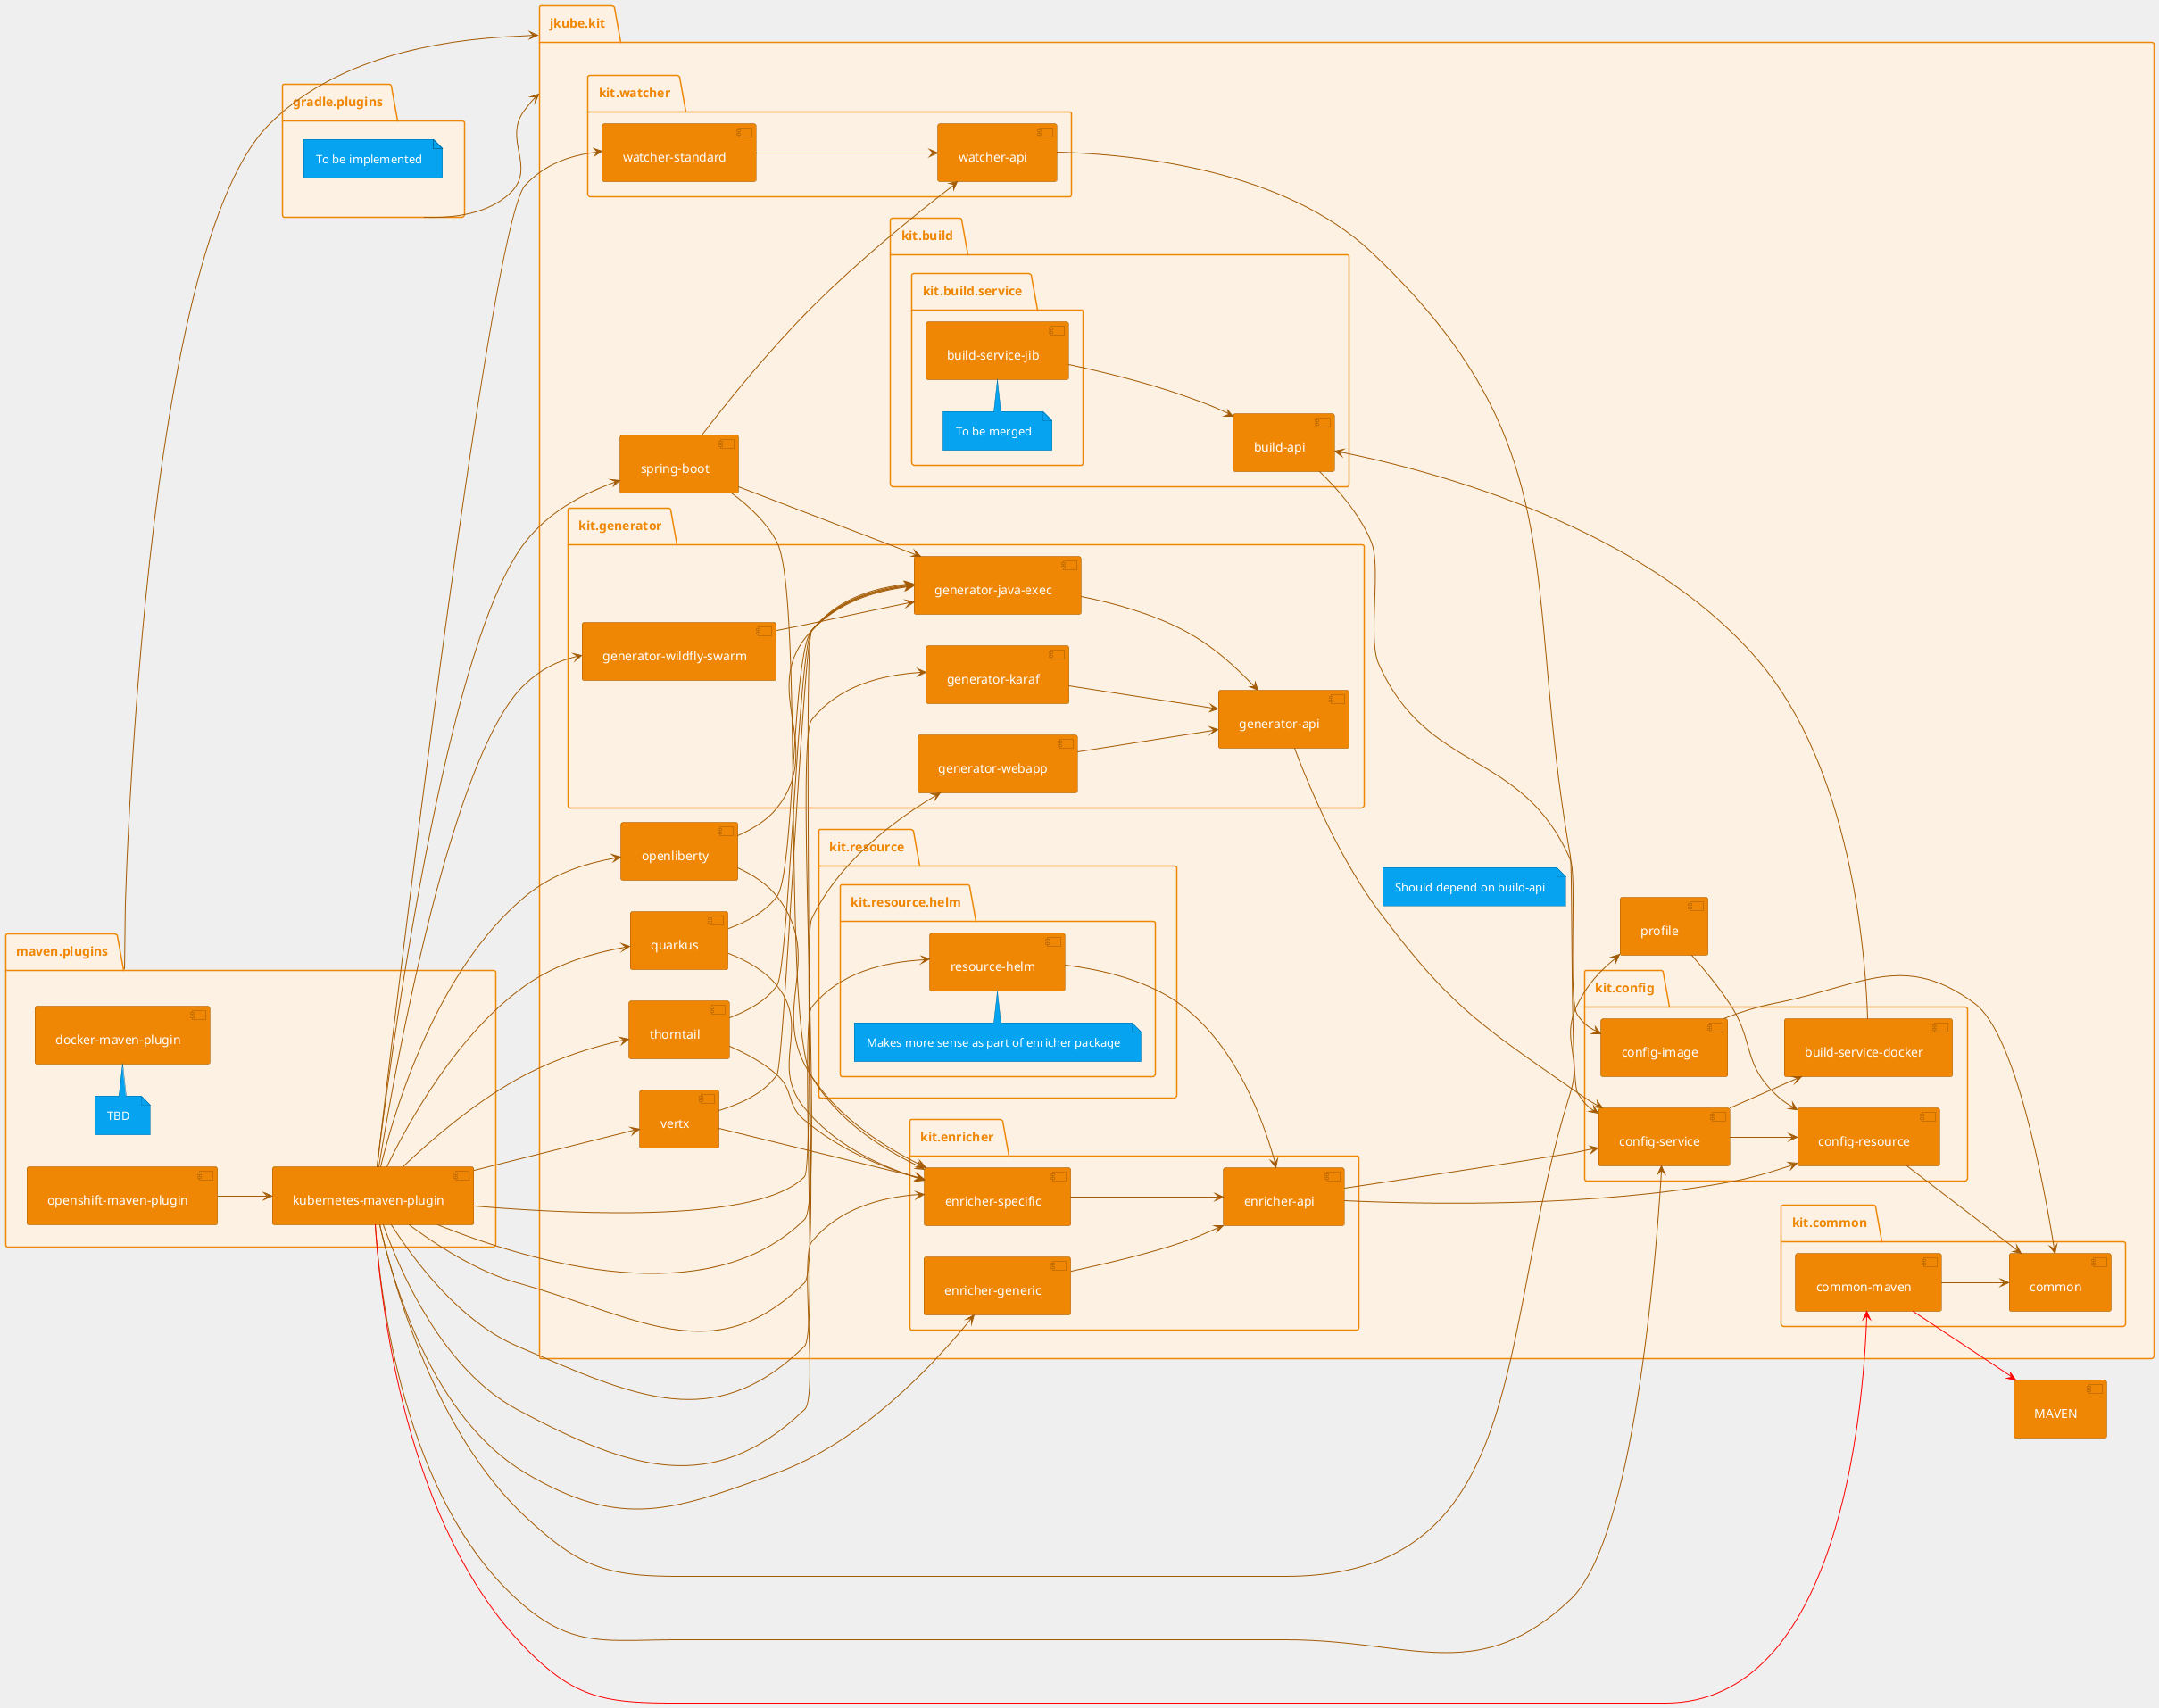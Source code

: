 @startuml
left to right direction
!define background #EFEFEF
!define packageBackground #fcf1e3
!define packageColor #ef8604
!define packageBorder packageColor
!define componentBackground packageColor
!define componentColor #FFFFFF
!define componentBorder #A35A02
!define noteBackground #05A3F0
!define noteColor #FFFFFF
!define noteBorder #006EA3
!define arrowColor componentBorder
!define mavenArrow #FF0000
skinparam Padding 8
skinparam Shadowing false
skinparam backgroundColor background
skinparam Arrow {
  Color arrowColor
}
skinparam package {
  FontColor packageColor
  BackgroundColor packageBackground
  BorderColor packageBorder
}
skinparam component {
  FontColor componentColor
  BackgroundColor componentBackground
  BorderColor componentBorder
}
skinparam note {
    FontColor noteColor
    BackgroundColor noteBackground
    BorderColor noteBorder
}

[MAVEN]

package jkube.kit {
    package kit.common {
        [common]
        [common-maven] --> [common]
        [common-maven] -[mavenArrow]-> [MAVEN]
    }
    package kit.config {
        [config-image] --> [common]
        [config-resource] --> [common]
        [config-service] --> [config-resource]
        [config-service] --> [build-service-docker]
    }
    package kit.build {
        [build-api] --> [config-image]
        package kit.build.service {
            [build-service-docker] --> [build-api]
            [build-service-jib] --> [build-api]
            note top of [build-service-jib]: To be merged
        }
    }
    package kit.enricher {
        [enricher-api] --> [config-resource]
        [enricher-api] --> [config-service]
        [enricher-generic] --> [enricher-api]
        [enricher-specific] --> [enricher-api]
    }
    package kit.generator {
        [generator-api] --> [config-service]
        note on link
            Should depend on build-api
        end note
        [generator-java-exec] --> [generator-api]
        [generator-karaf] --> [generator-api]
        [generator-webapp] --> [generator-api]
        [generator-wildfly-swarm] --> [generator-java-exec]
    }
    package kit.resource {
        package kit.resource.helm {
            [resource-helm] --> [enricher-api]
            note top of [resource-helm]: Makes more sense as part of enricher package
        }
    }
    package kit.watcher {
        [watcher-api] --> [config-service]
        [watcher-standard] --> [watcher-api]
    }
    [profile] --> [config-resource]
    ' Open Liberty
    [openliberty] --> [enricher-specific]
    [openliberty] --> [generator-java-exec]
    ' Quarkus
    [quarkus] --> [enricher-specific]
    [quarkus] --> [generator-java-exec]
    ' Spring Boot
    [spring-boot] --> [enricher-specific]
    [spring-boot] --> [generator-java-exec]
    [spring-boot] --> [watcher-api]
    ' Thorntail-V2
    [thorntail] --> [enricher-specific]
    [thorntail] --> [generator-java-exec]
    ' VertX
    [vertx] --> [enricher-specific]
    [vertx] --> [generator-java-exec]

}

package maven.plugins {
    [docker-maven-plugin]
    note top of [docker-maven-plugin]: TBD
    [kubernetes-maven-plugin] --> [config-service]
    [kubernetes-maven-plugin] -[mavenArrow]-> [common-maven]
    [kubernetes-maven-plugin] --> [enricher-generic]
    [kubernetes-maven-plugin] --> [enricher-specific]
    [kubernetes-maven-plugin] --> [resource-helm]
    [kubernetes-maven-plugin] --> [generator-java-exec]
    [kubernetes-maven-plugin] --> [generator-karaf]
    [kubernetes-maven-plugin] --> [generator-webapp]
    [kubernetes-maven-plugin] --> [generator-wildfly-swarm]
    [kubernetes-maven-plugin] --> [openliberty]
    [kubernetes-maven-plugin] --> [quarkus]
    [kubernetes-maven-plugin] --> [spring-boot]
    [kubernetes-maven-plugin] --> [thorntail]
    [kubernetes-maven-plugin] --> [vertx]
    [kubernetes-maven-plugin] --> [profile]
    [kubernetes-maven-plugin] --> [watcher-standard]
    [openshift-maven-plugin] --> [kubernetes-maven-plugin]
}

package gradle.plugins {
    note "To be implemented" as GP1
}

maven.plugins --> jkube.kit
gradle.plugins --> jkube.kit


@enduml
